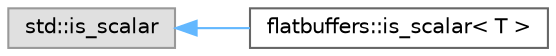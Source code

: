digraph "Graphical Class Hierarchy"
{
 // LATEX_PDF_SIZE
  bgcolor="transparent";
  edge [fontname=Helvetica,fontsize=10,labelfontname=Helvetica,labelfontsize=10];
  node [fontname=Helvetica,fontsize=10,shape=box,height=0.2,width=0.4];
  rankdir="LR";
  Node0 [id="Node000000",label="std::is_scalar",height=0.2,width=0.4,color="grey60", fillcolor="#E0E0E0", style="filled",tooltip=" "];
  Node0 -> Node1 [id="edge450_Node000000_Node000001",dir="back",color="steelblue1",style="solid",tooltip=" "];
  Node1 [id="Node000001",label="flatbuffers::is_scalar\< T \>",height=0.2,width=0.4,color="grey40", fillcolor="white", style="filled",URL="$structflatbuffers_1_1is__scalar.html",tooltip=" "];
}
